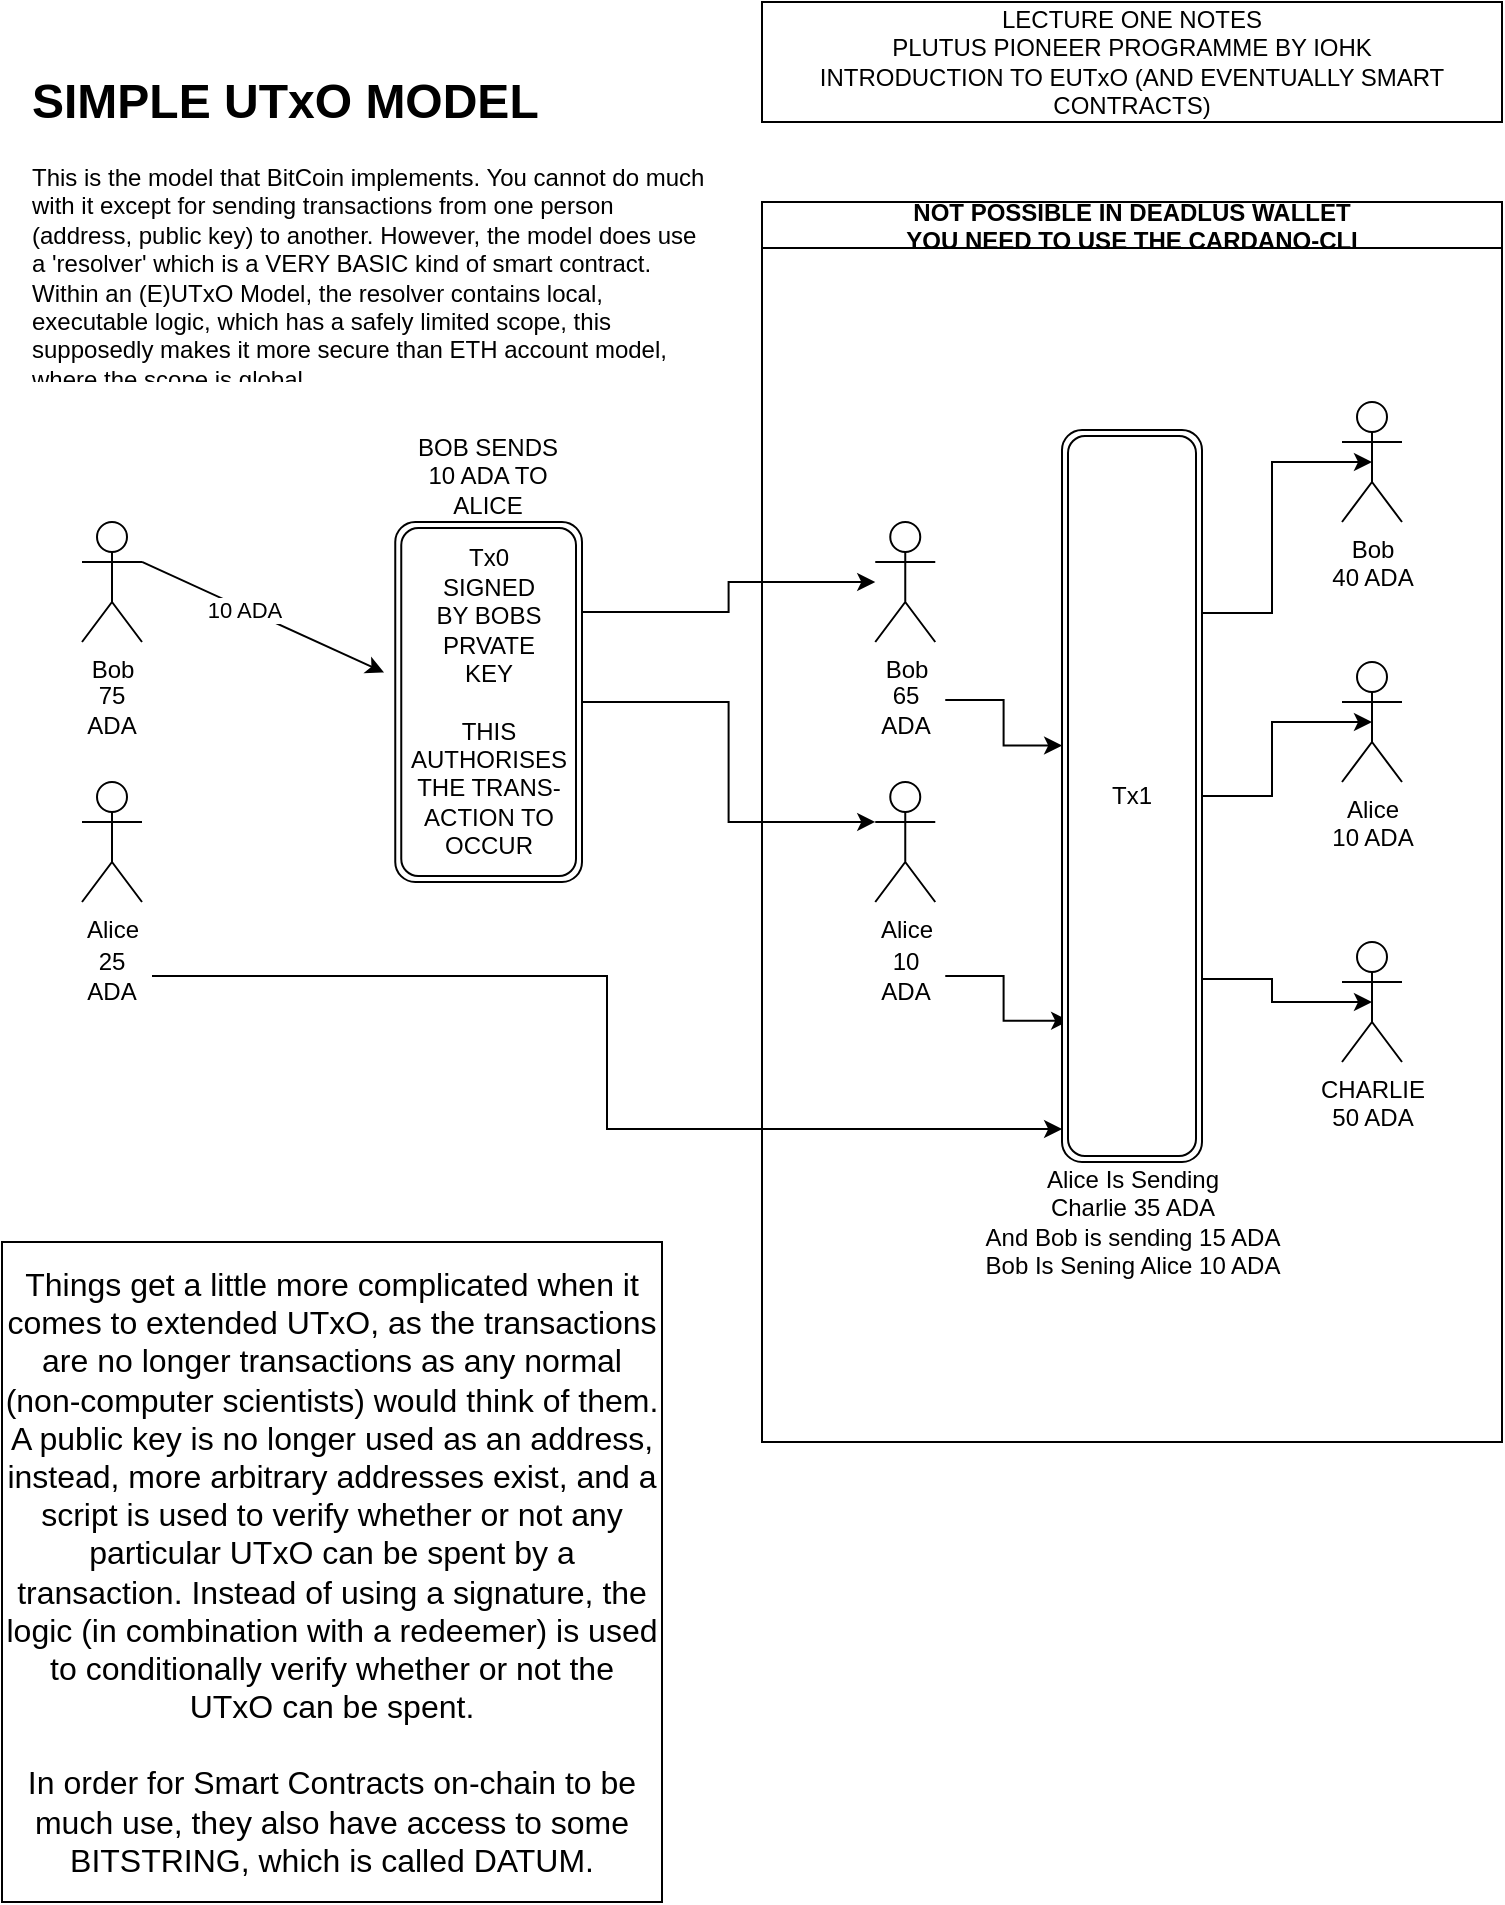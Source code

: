 <mxfile version="14.8.0" type="device"><diagram id="MQa1UhRfDiujkz3KDja4" name="Page-1"><mxGraphModel dx="1527" dy="980" grid="1" gridSize="10" guides="1" tooltips="1" connect="1" arrows="1" fold="1" page="1" pageScale="1" pageWidth="850" pageHeight="1100" math="0" shadow="0"><root><mxCell id="0"/><mxCell id="1" parent="0"/><mxCell id="gXExQcdXXVNaegROYhDD-2" value="Bob" style="shape=umlActor;verticalLabelPosition=bottom;verticalAlign=top;html=1;outlineConnect=0;" vertex="1" parent="1"><mxGeometry x="90" y="280" width="30" height="60" as="geometry"/></mxCell><mxCell id="gXExQcdXXVNaegROYhDD-3" value="Alice" style="shape=umlActor;verticalLabelPosition=bottom;verticalAlign=top;html=1;outlineConnect=0;" vertex="1" parent="1"><mxGeometry x="90" y="410" width="30" height="60" as="geometry"/></mxCell><mxCell id="gXExQcdXXVNaegROYhDD-19" style="edgeStyle=orthogonalEdgeStyle;rounded=0;orthogonalLoop=1;jettySize=auto;html=1;exitX=1;exitY=0.25;exitDx=0;exitDy=0;exitPerimeter=0;" edge="1" parent="1" source="gXExQcdXXVNaegROYhDD-4" target="gXExQcdXXVNaegROYhDD-15"><mxGeometry relative="1" as="geometry"/></mxCell><mxCell id="gXExQcdXXVNaegROYhDD-21" style="edgeStyle=orthogonalEdgeStyle;rounded=0;orthogonalLoop=1;jettySize=auto;html=1;exitX=1;exitY=0.5;exitDx=0;exitDy=0;exitPerimeter=0;entryX=0;entryY=0.333;entryDx=0;entryDy=0;entryPerimeter=0;" edge="1" parent="1" source="gXExQcdXXVNaegROYhDD-4" target="gXExQcdXXVNaegROYhDD-16"><mxGeometry relative="1" as="geometry"/></mxCell><mxCell id="gXExQcdXXVNaegROYhDD-4" value="Tx0&#10;SIGNED&#10;BY BOBS&#10;PRVATE&#10;KEY&#10;&#10;THIS&#10;AUTHORISES&#10;THE TRANS-&#10;ACTION TO&#10;OCCUR" style="points=[[0.25,0,0],[0.5,0,0],[0.75,0,0],[1,0.25,0],[1,0.5,0],[1,0.75,0],[0.75,1,0],[0.5,1,0],[0.25,1,0],[0,0.75,0],[0,0.5,0],[0,0.25,0]];shape=mxgraph.bpmn.task;whiteSpace=wrap;rectStyle=rounded;size=10;taskMarker=abstract;bpmnShapeType=transaction;" vertex="1" parent="1"><mxGeometry x="246.63" y="280" width="93.37" height="180" as="geometry"/></mxCell><mxCell id="gXExQcdXXVNaegROYhDD-5" value="" style="endArrow=classic;html=1;exitX=1;exitY=0.333;exitDx=0;exitDy=0;exitPerimeter=0;entryX=-0.06;entryY=0.418;entryDx=0;entryDy=0;entryPerimeter=0;" edge="1" parent="1" source="gXExQcdXXVNaegROYhDD-2" target="gXExQcdXXVNaegROYhDD-4"><mxGeometry width="50" height="50" relative="1" as="geometry"><mxPoint x="340" y="350" as="sourcePoint"/><mxPoint x="304" y="354" as="targetPoint"/></mxGeometry></mxCell><mxCell id="gXExQcdXXVNaegROYhDD-22" value="10 ADA" style="edgeLabel;html=1;align=center;verticalAlign=middle;resizable=0;points=[];" vertex="1" connectable="0" parent="gXExQcdXXVNaegROYhDD-5"><mxGeometry x="-0.169" y="-1" relative="1" as="geometry"><mxPoint x="1" as="offset"/></mxGeometry></mxCell><mxCell id="gXExQcdXXVNaegROYhDD-13" value="75 ADA" style="text;html=1;strokeColor=none;fillColor=none;align=center;verticalAlign=middle;whiteSpace=wrap;rounded=0;" vertex="1" parent="1"><mxGeometry x="85" y="364" width="40" height="20" as="geometry"/></mxCell><mxCell id="gXExQcdXXVNaegROYhDD-25" style="edgeStyle=orthogonalEdgeStyle;rounded=0;orthogonalLoop=1;jettySize=auto;html=1;entryX=0.001;entryY=0.955;entryDx=0;entryDy=0;entryPerimeter=0;" edge="1" parent="1" source="gXExQcdXXVNaegROYhDD-14" target="gXExQcdXXVNaegROYhDD-23"><mxGeometry relative="1" as="geometry"/></mxCell><mxCell id="gXExQcdXXVNaegROYhDD-14" value="25 ADA" style="text;html=1;strokeColor=none;fillColor=none;align=center;verticalAlign=middle;whiteSpace=wrap;rounded=0;" vertex="1" parent="1"><mxGeometry x="85" y="487" width="40" height="40" as="geometry"/></mxCell><mxCell id="gXExQcdXXVNaegROYhDD-15" value="Bob" style="shape=umlActor;verticalLabelPosition=bottom;verticalAlign=top;html=1;outlineConnect=0;" vertex="1" parent="1"><mxGeometry x="486.63" y="280" width="30" height="60" as="geometry"/></mxCell><mxCell id="gXExQcdXXVNaegROYhDD-16" value="Alice" style="shape=umlActor;verticalLabelPosition=bottom;verticalAlign=top;html=1;outlineConnect=0;" vertex="1" parent="1"><mxGeometry x="486.63" y="410" width="30" height="60" as="geometry"/></mxCell><mxCell id="gXExQcdXXVNaegROYhDD-27" style="edgeStyle=orthogonalEdgeStyle;rounded=0;orthogonalLoop=1;jettySize=auto;html=1;exitX=1;exitY=0.25;exitDx=0;exitDy=0;entryX=0.001;entryY=0.431;entryDx=0;entryDy=0;entryPerimeter=0;" edge="1" parent="1" source="gXExQcdXXVNaegROYhDD-18" target="gXExQcdXXVNaegROYhDD-23"><mxGeometry relative="1" as="geometry"/></mxCell><mxCell id="gXExQcdXXVNaegROYhDD-18" value="65&lt;br&gt;ADA" style="text;html=1;strokeColor=none;fillColor=none;align=center;verticalAlign=middle;whiteSpace=wrap;rounded=0;" vertex="1" parent="1"><mxGeometry x="481.63" y="364" width="40" height="20" as="geometry"/></mxCell><mxCell id="gXExQcdXXVNaegROYhDD-26" style="edgeStyle=orthogonalEdgeStyle;rounded=0;orthogonalLoop=1;jettySize=auto;html=1;exitX=1;exitY=0.5;exitDx=0;exitDy=0;entryX=0.051;entryY=0.807;entryDx=0;entryDy=0;entryPerimeter=0;" edge="1" parent="1" source="gXExQcdXXVNaegROYhDD-20" target="gXExQcdXXVNaegROYhDD-23"><mxGeometry relative="1" as="geometry"/></mxCell><mxCell id="gXExQcdXXVNaegROYhDD-20" value="10 ADA" style="text;html=1;strokeColor=none;fillColor=none;align=center;verticalAlign=middle;whiteSpace=wrap;rounded=0;" vertex="1" parent="1"><mxGeometry x="481.63" y="487" width="40" height="40" as="geometry"/></mxCell><mxCell id="gXExQcdXXVNaegROYhDD-36" style="edgeStyle=orthogonalEdgeStyle;rounded=0;orthogonalLoop=1;jettySize=auto;html=1;exitX=1;exitY=0.25;exitDx=0;exitDy=0;exitPerimeter=0;entryX=0.5;entryY=0.5;entryDx=0;entryDy=0;entryPerimeter=0;" edge="1" parent="1" source="gXExQcdXXVNaegROYhDD-23" target="gXExQcdXXVNaegROYhDD-29"><mxGeometry relative="1" as="geometry"/></mxCell><mxCell id="gXExQcdXXVNaegROYhDD-37" style="edgeStyle=orthogonalEdgeStyle;rounded=0;orthogonalLoop=1;jettySize=auto;html=1;entryX=0.5;entryY=0.5;entryDx=0;entryDy=0;entryPerimeter=0;" edge="1" parent="1" source="gXExQcdXXVNaegROYhDD-23" target="gXExQcdXXVNaegROYhDD-32"><mxGeometry relative="1" as="geometry"/></mxCell><mxCell id="gXExQcdXXVNaegROYhDD-38" style="edgeStyle=orthogonalEdgeStyle;rounded=0;orthogonalLoop=1;jettySize=auto;html=1;exitX=1;exitY=0.75;exitDx=0;exitDy=0;exitPerimeter=0;entryX=0.5;entryY=0.5;entryDx=0;entryDy=0;entryPerimeter=0;" edge="1" parent="1" source="gXExQcdXXVNaegROYhDD-23" target="gXExQcdXXVNaegROYhDD-33"><mxGeometry relative="1" as="geometry"/></mxCell><mxCell id="gXExQcdXXVNaegROYhDD-23" value="Tx1" style="points=[[0.25,0,0],[0.5,0,0],[0.75,0,0],[1,0.25,0],[1,0.5,0],[1,0.75,0],[0.75,1,0],[0.5,1,0],[0.25,1,0],[0,0.75,0],[0,0.5,0],[0,0.25,0]];shape=mxgraph.bpmn.task;whiteSpace=wrap;rectStyle=rounded;size=10;taskMarker=abstract;bpmnShapeType=transaction;" vertex="1" parent="1"><mxGeometry x="580" y="234" width="70" height="366" as="geometry"/></mxCell><mxCell id="gXExQcdXXVNaegROYhDD-24" value="Alice Is Sending&lt;br&gt;Charlie 35 ADA&lt;br&gt;And Bob is sending 15 ADA&lt;br&gt;Bob Is Sening Alice 10 ADA" style="text;html=1;align=center;verticalAlign=middle;resizable=0;points=[];autosize=1;strokeColor=none;" vertex="1" parent="1"><mxGeometry x="535" y="600" width="160" height="60" as="geometry"/></mxCell><mxCell id="gXExQcdXXVNaegROYhDD-29" value="Bob&lt;br&gt;40 ADA" style="shape=umlActor;verticalLabelPosition=bottom;verticalAlign=top;html=1;outlineConnect=0;" vertex="1" parent="1"><mxGeometry x="720" y="220" width="30" height="60" as="geometry"/></mxCell><mxCell id="gXExQcdXXVNaegROYhDD-32" value="Alice&lt;br&gt;10 ADA" style="shape=umlActor;verticalLabelPosition=bottom;verticalAlign=top;html=1;outlineConnect=0;" vertex="1" parent="1"><mxGeometry x="720" y="350" width="30" height="60" as="geometry"/></mxCell><mxCell id="gXExQcdXXVNaegROYhDD-33" value="CHARLIE&lt;br&gt;50 ADA" style="shape=umlActor;verticalLabelPosition=bottom;verticalAlign=top;html=1;outlineConnect=0;" vertex="1" parent="1"><mxGeometry x="720" y="490" width="30" height="60" as="geometry"/></mxCell><mxCell id="gXExQcdXXVNaegROYhDD-39" value="BOB SENDS 10 ADA TO ALICE" style="text;html=1;strokeColor=none;fillColor=none;align=center;verticalAlign=middle;whiteSpace=wrap;rounded=0;" vertex="1" parent="1"><mxGeometry x="249.13" y="247" width="88.37" height="20" as="geometry"/></mxCell><mxCell id="gXExQcdXXVNaegROYhDD-41" value="NOT POSSIBLE IN DEADLUS WALLET&#10;YOU NEED TO USE THE CARDANO-CLI" style="swimlane;" vertex="1" parent="1"><mxGeometry x="430" y="120" width="370" height="620" as="geometry"/></mxCell><mxCell id="gXExQcdXXVNaegROYhDD-42" value="&lt;h1&gt;SIMPLE UTxO MODEL&lt;/h1&gt;&lt;p&gt;This is the model that BitCoin implements. You cannot do much with it except for sending transactions from one person (address, public key) to another. However, the model does use a 'resolver' which is a VERY BASIC kind of smart contract. Within an (E)UTxO Model, the resolver contains local, executable logic, which has a safely limited scope, this supposedly makes it more secure than ETH account model, where the scope is global.&lt;/p&gt;" style="text;html=1;strokeColor=none;fillColor=none;spacing=5;spacingTop=-20;whiteSpace=wrap;overflow=hidden;rounded=0;" vertex="1" parent="1"><mxGeometry x="60" y="50" width="350" height="160" as="geometry"/></mxCell><mxCell id="gXExQcdXXVNaegROYhDD-43" value="LECTURE ONE NOTES&lt;br&gt;PLUTUS PIONEER PROGRAMME BY IOHK&lt;br&gt;INTRODUCTION TO EUTxO (AND EVENTUALLY SMART CONTRACTS)" style="rounded=0;whiteSpace=wrap;html=1;" vertex="1" parent="1"><mxGeometry x="430" y="20" width="370" height="60" as="geometry"/></mxCell><mxCell id="gXExQcdXXVNaegROYhDD-44" value="&lt;font style=&quot;font-size: 16px&quot;&gt;Things get a little more complicated when it comes to extended UTxO, as the transactions are no longer transactions as any normal (non-computer scientists) would think of them. A public key is no longer used as an address, instead, more arbitrary addresses exist, and a script is used to verify whether or not any particular UTxO can be spent by a transaction. Instead of using a signature, the logic (in combination with a redeemer) is used to conditionally verify whether or not the UTxO can be spent.&lt;br&gt;&lt;br&gt;In order for Smart Contracts on-chain to be much use, they also have access to some BITSTRING, which is called DATUM.&lt;br&gt;&lt;/font&gt;" style="whiteSpace=wrap;html=1;aspect=fixed;" vertex="1" parent="1"><mxGeometry x="50" y="640" width="330" height="330" as="geometry"/></mxCell></root></mxGraphModel></diagram></mxfile>